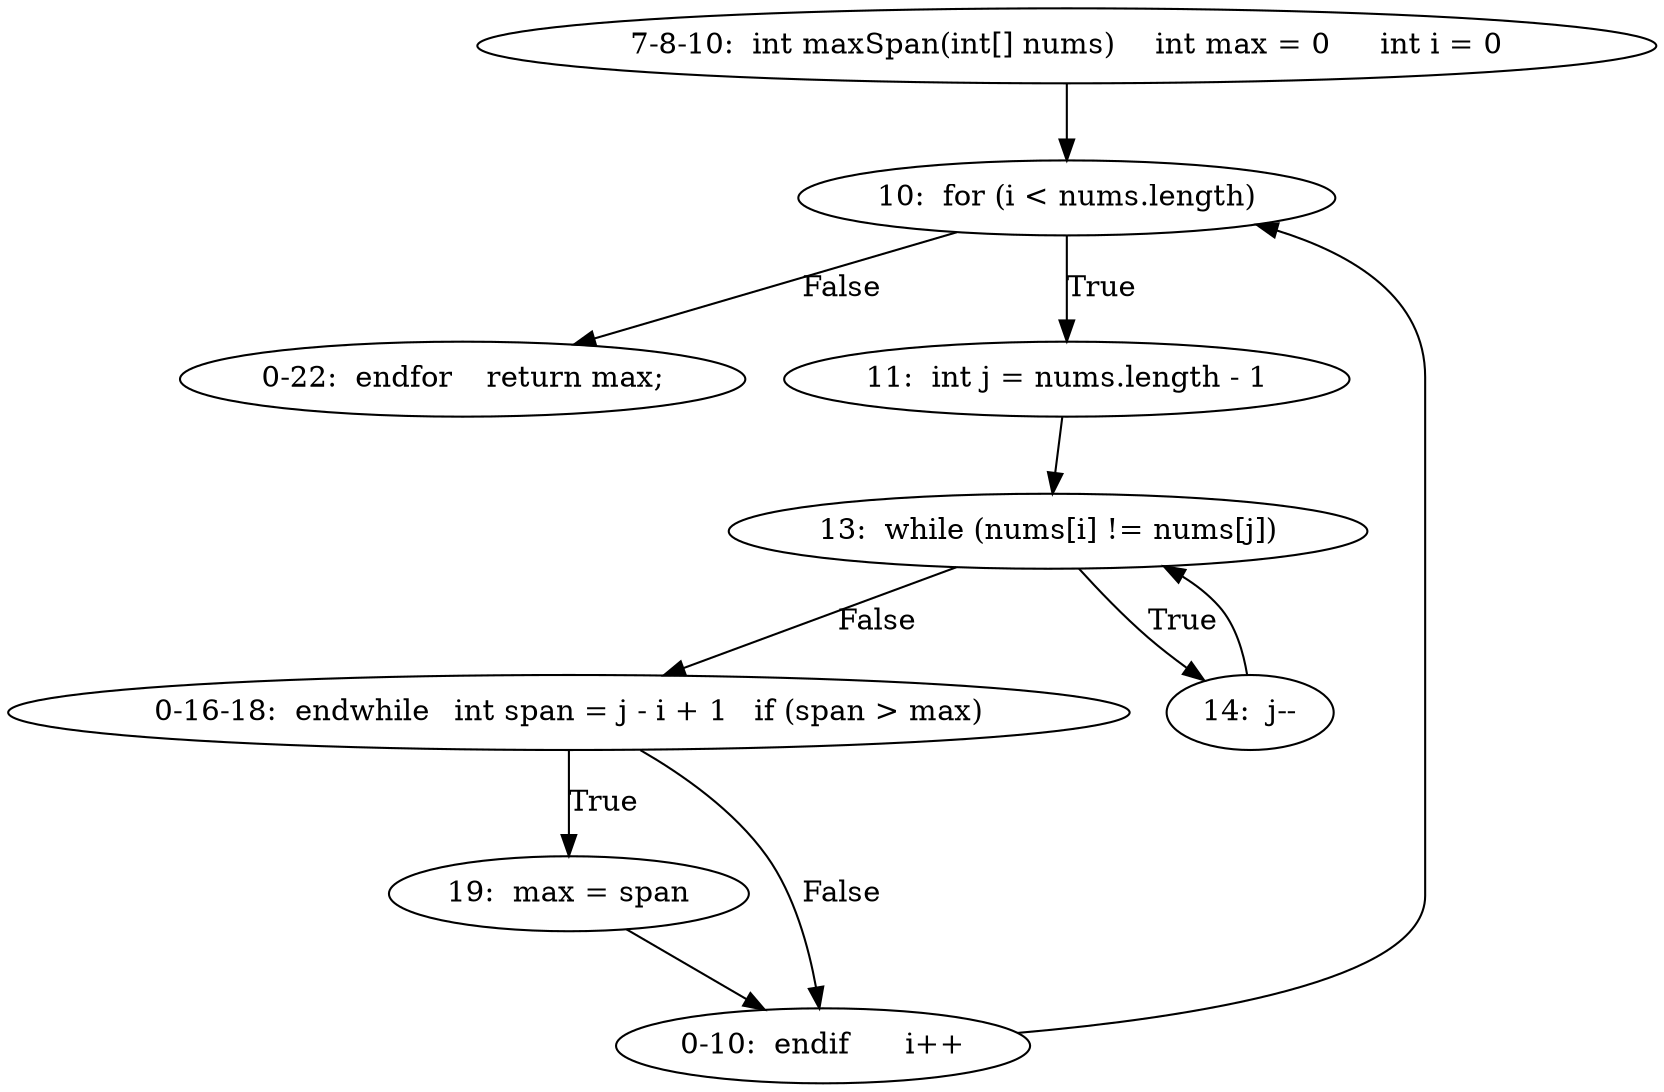 digraph result_test { 
// graph-vertices
  a2  [label="7-8-10:  int maxSpan(int[] nums)	int max = 0	int i = 0"]; 
  3  [label="10:  for (i < nums.length)"]; 
  a3  [label="0-22:  endfor	return max;"]; 
  6  [label="11:  int j = nums.length - 1"]; 
  7  [label="13:  while (nums[i] != nums[j])"]; 
  a5  [label="0-16-18:  endwhile	int span = j - i + 1	if (span > max)"]; 
  9  [label="14:  j--"]; 
  12  [label="19:  max = span"]; 
  a6  [label="0-10:  endif	i++"]; 
// graph-edges
  a2 -> 3;
  3 -> a3  [label="False"]; 
  3 -> 6  [label="True"]; 
  6 -> 7;
  7 -> a5  [label="False"]; 
  7 -> 9  [label="True"]; 
  9 -> 7;
  a5 -> 12  [label="True"]; 
  12 -> a6;
  a5 -> a6  [label="False"]; 
  a6 -> 3;
}